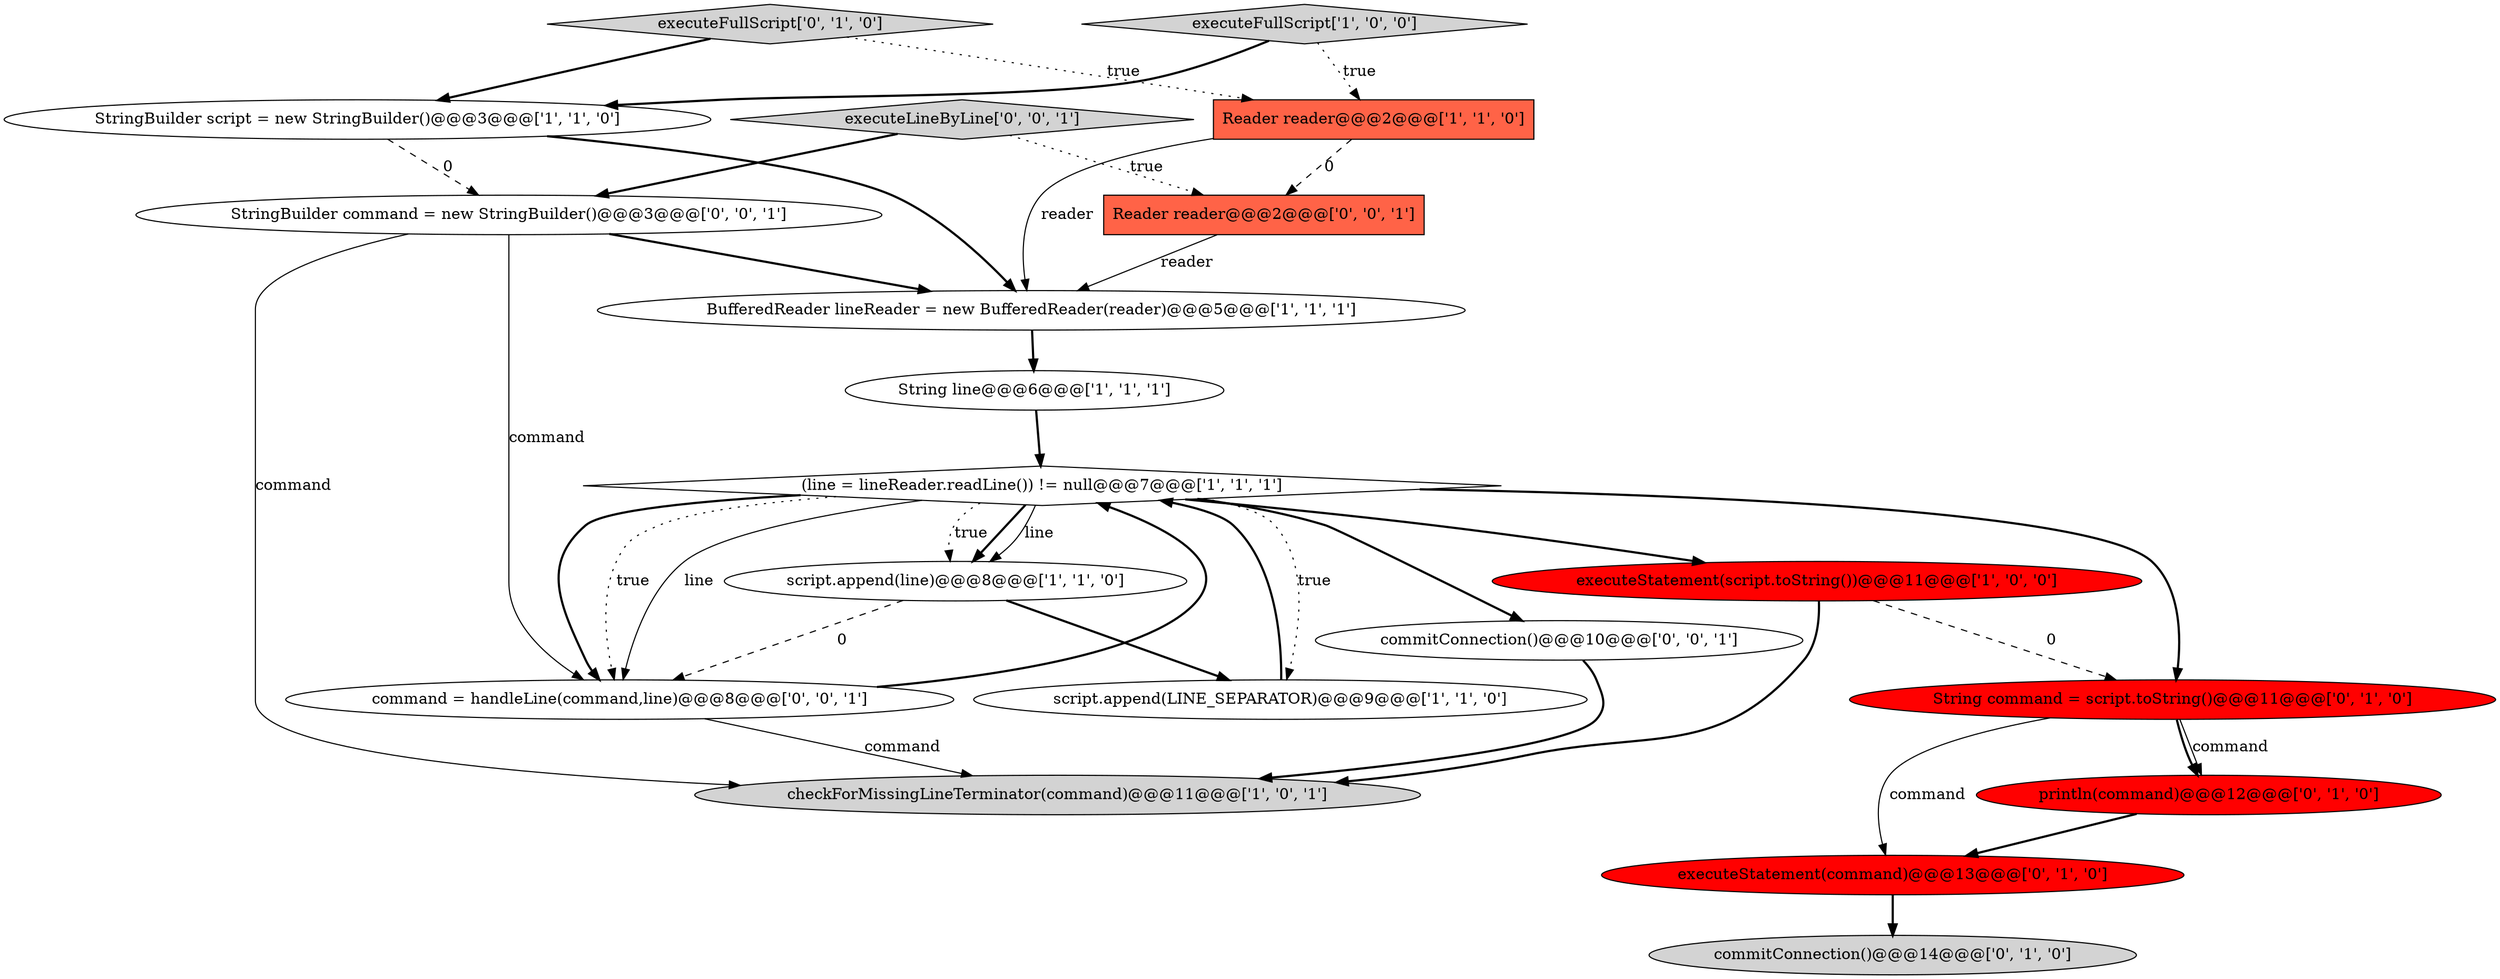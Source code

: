 digraph {
16 [style = filled, label = "executeLineByLine['0', '0', '1']", fillcolor = lightgray, shape = diamond image = "AAA0AAABBB3BBB"];
1 [style = filled, label = "BufferedReader lineReader = new BufferedReader(reader)@@@5@@@['1', '1', '1']", fillcolor = white, shape = ellipse image = "AAA0AAABBB1BBB"];
0 [style = filled, label = "script.append(LINE_SEPARATOR)@@@9@@@['1', '1', '0']", fillcolor = white, shape = ellipse image = "AAA0AAABBB1BBB"];
5 [style = filled, label = "StringBuilder script = new StringBuilder()@@@3@@@['1', '1', '0']", fillcolor = white, shape = ellipse image = "AAA0AAABBB1BBB"];
18 [style = filled, label = "StringBuilder command = new StringBuilder()@@@3@@@['0', '0', '1']", fillcolor = white, shape = ellipse image = "AAA0AAABBB3BBB"];
4 [style = filled, label = "checkForMissingLineTerminator(command)@@@11@@@['1', '0', '1']", fillcolor = lightgray, shape = ellipse image = "AAA0AAABBB1BBB"];
10 [style = filled, label = "String command = script.toString()@@@11@@@['0', '1', '0']", fillcolor = red, shape = ellipse image = "AAA1AAABBB2BBB"];
13 [style = filled, label = "executeFullScript['0', '1', '0']", fillcolor = lightgray, shape = diamond image = "AAA0AAABBB2BBB"];
15 [style = filled, label = "Reader reader@@@2@@@['0', '0', '1']", fillcolor = tomato, shape = box image = "AAA0AAABBB3BBB"];
17 [style = filled, label = "commitConnection()@@@10@@@['0', '0', '1']", fillcolor = white, shape = ellipse image = "AAA0AAABBB3BBB"];
19 [style = filled, label = "command = handleLine(command,line)@@@8@@@['0', '0', '1']", fillcolor = white, shape = ellipse image = "AAA0AAABBB3BBB"];
9 [style = filled, label = "executeFullScript['1', '0', '0']", fillcolor = lightgray, shape = diamond image = "AAA0AAABBB1BBB"];
8 [style = filled, label = "Reader reader@@@2@@@['1', '1', '0']", fillcolor = tomato, shape = box image = "AAA0AAABBB1BBB"];
14 [style = filled, label = "executeStatement(command)@@@13@@@['0', '1', '0']", fillcolor = red, shape = ellipse image = "AAA1AAABBB2BBB"];
2 [style = filled, label = "(line = lineReader.readLine()) != null@@@7@@@['1', '1', '1']", fillcolor = white, shape = diamond image = "AAA0AAABBB1BBB"];
12 [style = filled, label = "commitConnection()@@@14@@@['0', '1', '0']", fillcolor = lightgray, shape = ellipse image = "AAA0AAABBB2BBB"];
11 [style = filled, label = "println(command)@@@12@@@['0', '1', '0']", fillcolor = red, shape = ellipse image = "AAA1AAABBB2BBB"];
3 [style = filled, label = "executeStatement(script.toString())@@@11@@@['1', '0', '0']", fillcolor = red, shape = ellipse image = "AAA1AAABBB1BBB"];
6 [style = filled, label = "script.append(line)@@@8@@@['1', '1', '0']", fillcolor = white, shape = ellipse image = "AAA0AAABBB1BBB"];
7 [style = filled, label = "String line@@@6@@@['1', '1', '1']", fillcolor = white, shape = ellipse image = "AAA0AAABBB1BBB"];
2->17 [style = bold, label=""];
15->1 [style = solid, label="reader"];
2->19 [style = bold, label=""];
16->18 [style = bold, label=""];
2->0 [style = dotted, label="true"];
11->14 [style = bold, label=""];
2->6 [style = bold, label=""];
2->3 [style = bold, label=""];
8->15 [style = dashed, label="0"];
0->2 [style = bold, label=""];
2->6 [style = solid, label="line"];
6->0 [style = bold, label=""];
19->2 [style = bold, label=""];
5->18 [style = dashed, label="0"];
2->10 [style = bold, label=""];
1->7 [style = bold, label=""];
3->4 [style = bold, label=""];
9->8 [style = dotted, label="true"];
18->4 [style = solid, label="command"];
5->1 [style = bold, label=""];
19->4 [style = solid, label="command"];
8->1 [style = solid, label="reader"];
18->19 [style = solid, label="command"];
18->1 [style = bold, label=""];
2->6 [style = dotted, label="true"];
13->8 [style = dotted, label="true"];
7->2 [style = bold, label=""];
14->12 [style = bold, label=""];
6->19 [style = dashed, label="0"];
13->5 [style = bold, label=""];
9->5 [style = bold, label=""];
10->14 [style = solid, label="command"];
3->10 [style = dashed, label="0"];
10->11 [style = solid, label="command"];
17->4 [style = bold, label=""];
2->19 [style = dotted, label="true"];
16->15 [style = dotted, label="true"];
10->11 [style = bold, label=""];
2->19 [style = solid, label="line"];
}
